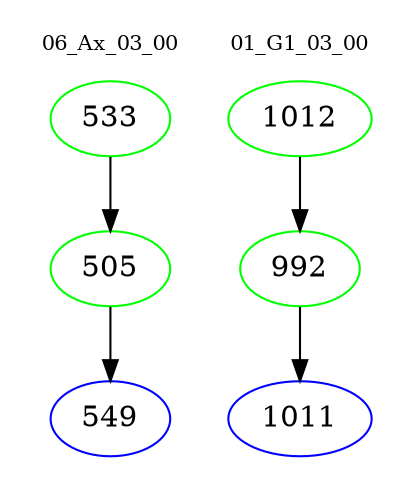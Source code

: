 digraph{
subgraph cluster_0 {
color = white
label = "06_Ax_03_00";
fontsize=10;
T0_533 [label="533", color="green"]
T0_533 -> T0_505 [color="black"]
T0_505 [label="505", color="green"]
T0_505 -> T0_549 [color="black"]
T0_549 [label="549", color="blue"]
}
subgraph cluster_1 {
color = white
label = "01_G1_03_00";
fontsize=10;
T1_1012 [label="1012", color="green"]
T1_1012 -> T1_992 [color="black"]
T1_992 [label="992", color="green"]
T1_992 -> T1_1011 [color="black"]
T1_1011 [label="1011", color="blue"]
}
}
